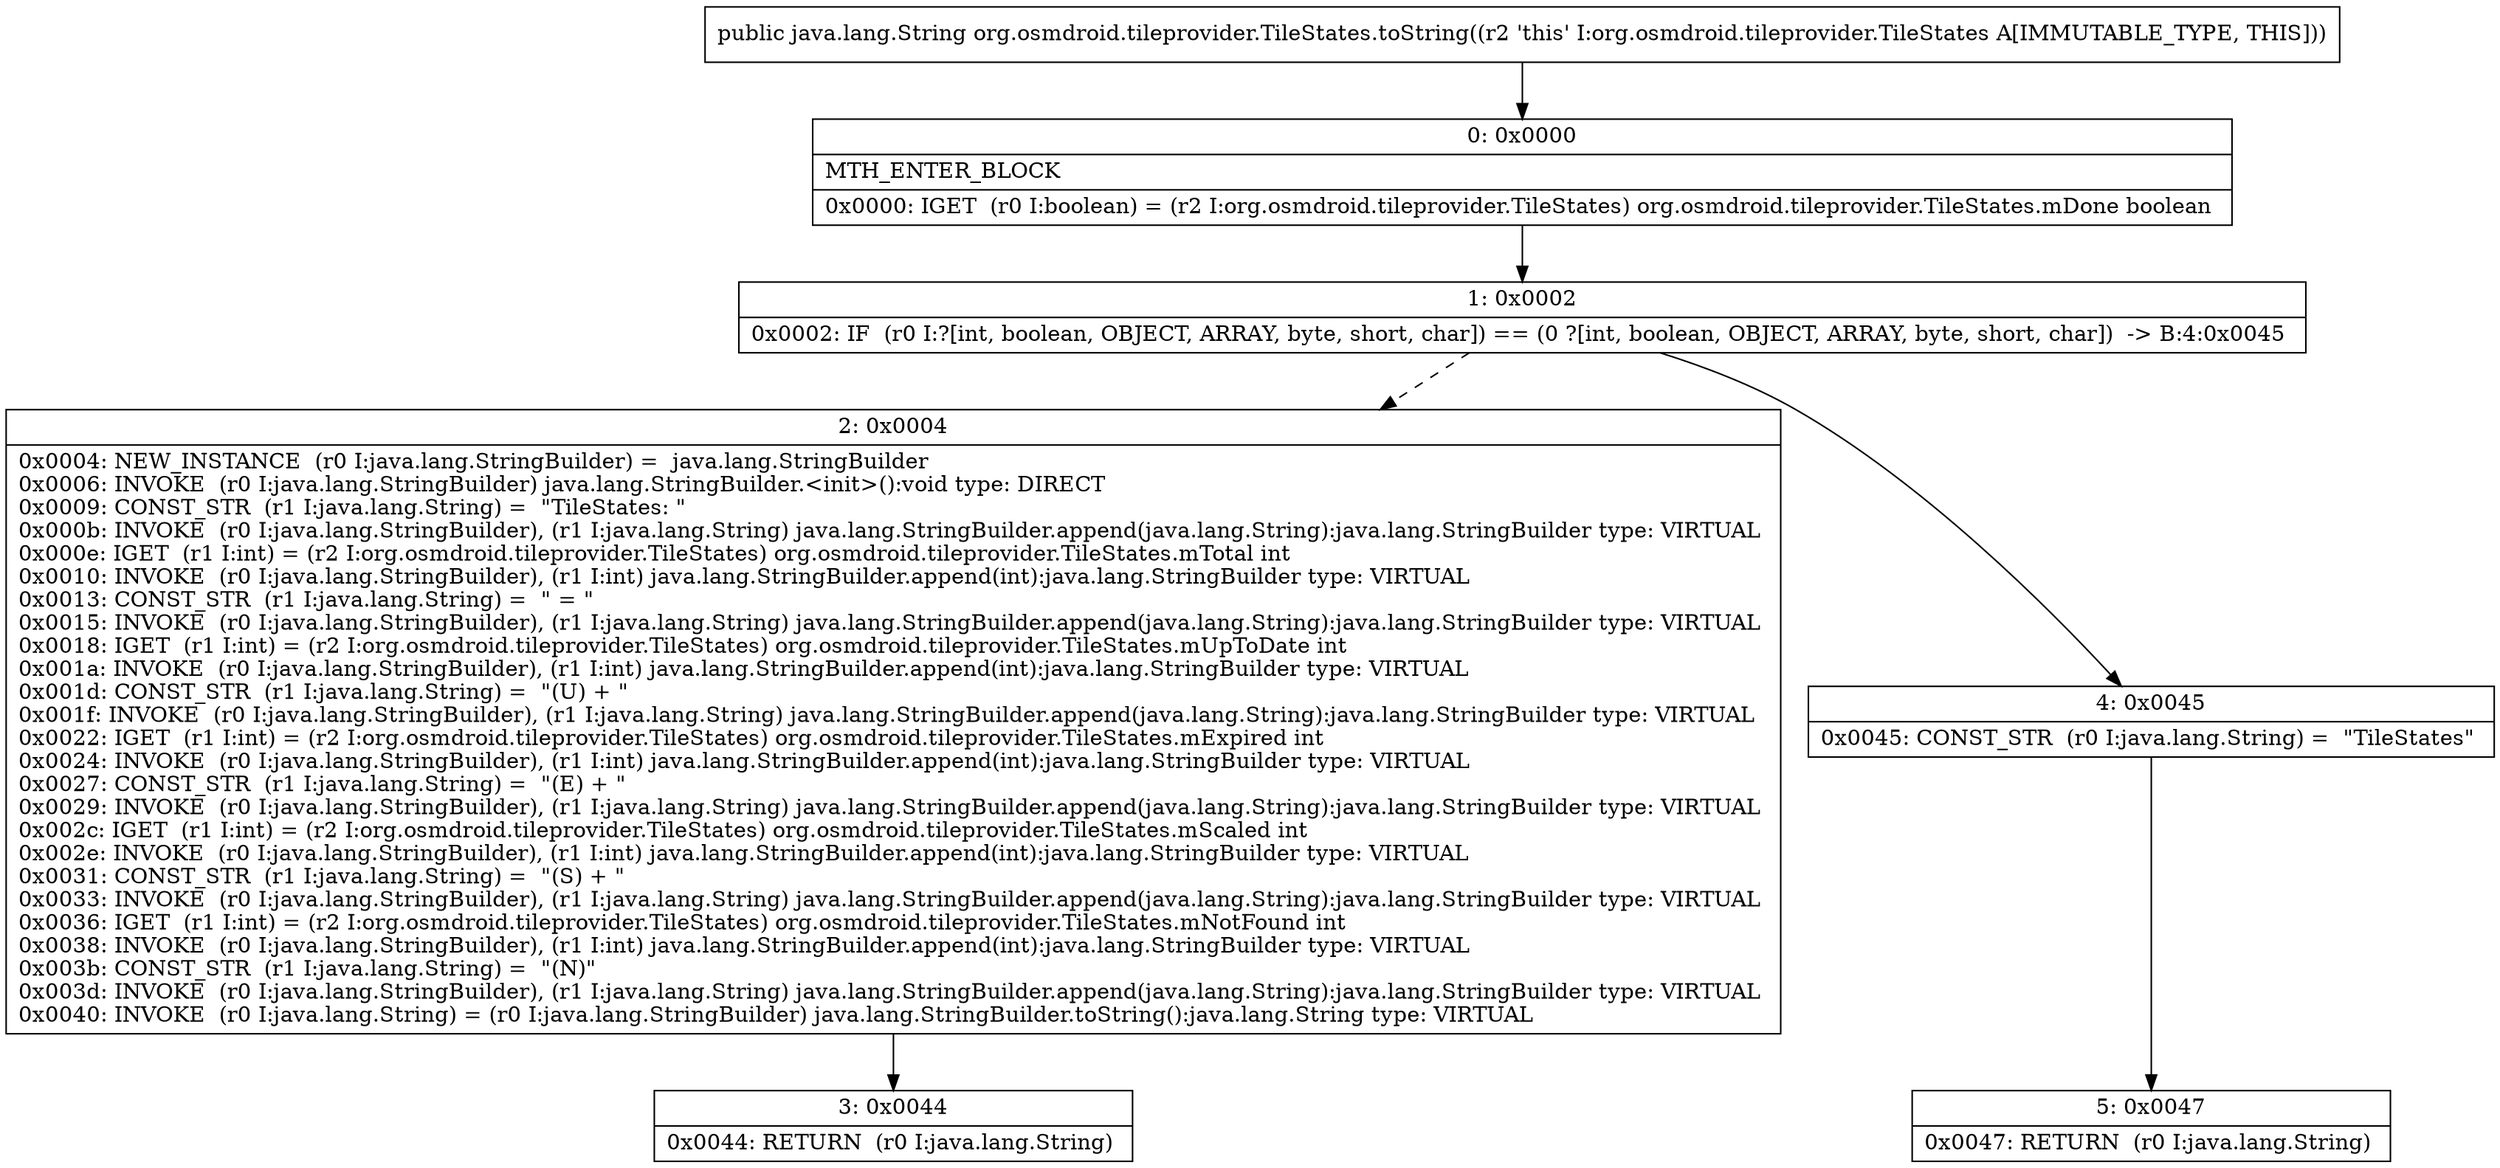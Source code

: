 digraph "CFG fororg.osmdroid.tileprovider.TileStates.toString()Ljava\/lang\/String;" {
Node_0 [shape=record,label="{0\:\ 0x0000|MTH_ENTER_BLOCK\l|0x0000: IGET  (r0 I:boolean) = (r2 I:org.osmdroid.tileprovider.TileStates) org.osmdroid.tileprovider.TileStates.mDone boolean \l}"];
Node_1 [shape=record,label="{1\:\ 0x0002|0x0002: IF  (r0 I:?[int, boolean, OBJECT, ARRAY, byte, short, char]) == (0 ?[int, boolean, OBJECT, ARRAY, byte, short, char])  \-\> B:4:0x0045 \l}"];
Node_2 [shape=record,label="{2\:\ 0x0004|0x0004: NEW_INSTANCE  (r0 I:java.lang.StringBuilder) =  java.lang.StringBuilder \l0x0006: INVOKE  (r0 I:java.lang.StringBuilder) java.lang.StringBuilder.\<init\>():void type: DIRECT \l0x0009: CONST_STR  (r1 I:java.lang.String) =  \"TileStates: \" \l0x000b: INVOKE  (r0 I:java.lang.StringBuilder), (r1 I:java.lang.String) java.lang.StringBuilder.append(java.lang.String):java.lang.StringBuilder type: VIRTUAL \l0x000e: IGET  (r1 I:int) = (r2 I:org.osmdroid.tileprovider.TileStates) org.osmdroid.tileprovider.TileStates.mTotal int \l0x0010: INVOKE  (r0 I:java.lang.StringBuilder), (r1 I:int) java.lang.StringBuilder.append(int):java.lang.StringBuilder type: VIRTUAL \l0x0013: CONST_STR  (r1 I:java.lang.String) =  \" = \" \l0x0015: INVOKE  (r0 I:java.lang.StringBuilder), (r1 I:java.lang.String) java.lang.StringBuilder.append(java.lang.String):java.lang.StringBuilder type: VIRTUAL \l0x0018: IGET  (r1 I:int) = (r2 I:org.osmdroid.tileprovider.TileStates) org.osmdroid.tileprovider.TileStates.mUpToDate int \l0x001a: INVOKE  (r0 I:java.lang.StringBuilder), (r1 I:int) java.lang.StringBuilder.append(int):java.lang.StringBuilder type: VIRTUAL \l0x001d: CONST_STR  (r1 I:java.lang.String) =  \"(U) + \" \l0x001f: INVOKE  (r0 I:java.lang.StringBuilder), (r1 I:java.lang.String) java.lang.StringBuilder.append(java.lang.String):java.lang.StringBuilder type: VIRTUAL \l0x0022: IGET  (r1 I:int) = (r2 I:org.osmdroid.tileprovider.TileStates) org.osmdroid.tileprovider.TileStates.mExpired int \l0x0024: INVOKE  (r0 I:java.lang.StringBuilder), (r1 I:int) java.lang.StringBuilder.append(int):java.lang.StringBuilder type: VIRTUAL \l0x0027: CONST_STR  (r1 I:java.lang.String) =  \"(E) + \" \l0x0029: INVOKE  (r0 I:java.lang.StringBuilder), (r1 I:java.lang.String) java.lang.StringBuilder.append(java.lang.String):java.lang.StringBuilder type: VIRTUAL \l0x002c: IGET  (r1 I:int) = (r2 I:org.osmdroid.tileprovider.TileStates) org.osmdroid.tileprovider.TileStates.mScaled int \l0x002e: INVOKE  (r0 I:java.lang.StringBuilder), (r1 I:int) java.lang.StringBuilder.append(int):java.lang.StringBuilder type: VIRTUAL \l0x0031: CONST_STR  (r1 I:java.lang.String) =  \"(S) + \" \l0x0033: INVOKE  (r0 I:java.lang.StringBuilder), (r1 I:java.lang.String) java.lang.StringBuilder.append(java.lang.String):java.lang.StringBuilder type: VIRTUAL \l0x0036: IGET  (r1 I:int) = (r2 I:org.osmdroid.tileprovider.TileStates) org.osmdroid.tileprovider.TileStates.mNotFound int \l0x0038: INVOKE  (r0 I:java.lang.StringBuilder), (r1 I:int) java.lang.StringBuilder.append(int):java.lang.StringBuilder type: VIRTUAL \l0x003b: CONST_STR  (r1 I:java.lang.String) =  \"(N)\" \l0x003d: INVOKE  (r0 I:java.lang.StringBuilder), (r1 I:java.lang.String) java.lang.StringBuilder.append(java.lang.String):java.lang.StringBuilder type: VIRTUAL \l0x0040: INVOKE  (r0 I:java.lang.String) = (r0 I:java.lang.StringBuilder) java.lang.StringBuilder.toString():java.lang.String type: VIRTUAL \l}"];
Node_3 [shape=record,label="{3\:\ 0x0044|0x0044: RETURN  (r0 I:java.lang.String) \l}"];
Node_4 [shape=record,label="{4\:\ 0x0045|0x0045: CONST_STR  (r0 I:java.lang.String) =  \"TileStates\" \l}"];
Node_5 [shape=record,label="{5\:\ 0x0047|0x0047: RETURN  (r0 I:java.lang.String) \l}"];
MethodNode[shape=record,label="{public java.lang.String org.osmdroid.tileprovider.TileStates.toString((r2 'this' I:org.osmdroid.tileprovider.TileStates A[IMMUTABLE_TYPE, THIS])) }"];
MethodNode -> Node_0;
Node_0 -> Node_1;
Node_1 -> Node_2[style=dashed];
Node_1 -> Node_4;
Node_2 -> Node_3;
Node_4 -> Node_5;
}

